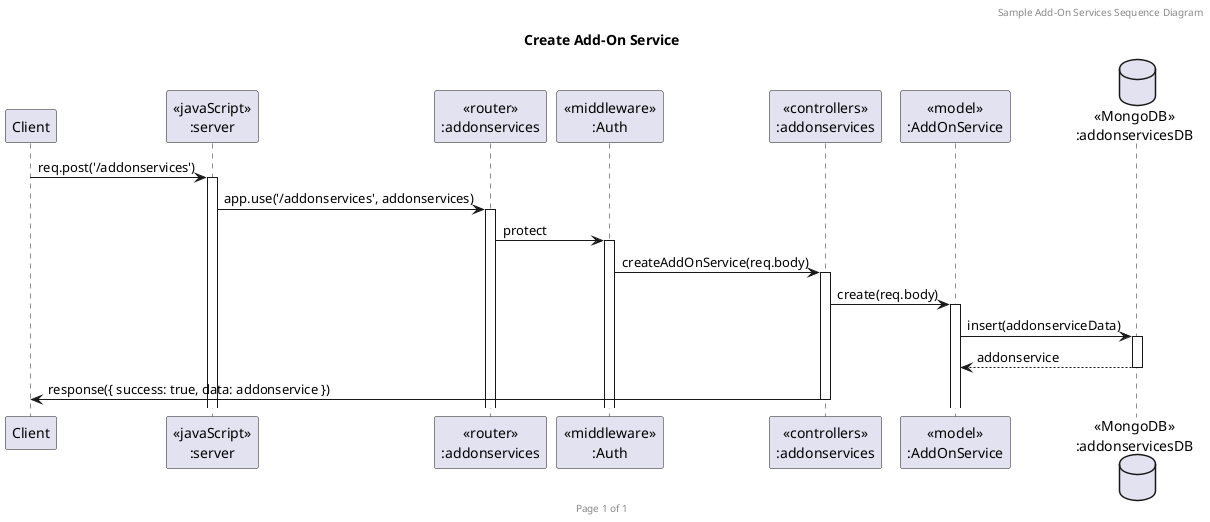 @startuml Create Add-On Service

header Sample Add-On Services Sequence Diagram
footer Page %page% of %lastpage%
title "Create Add-On Service"

participant "Client" as client
participant "<<javaScript>>\n:server" as server
participant "<<router>>\n:addonservices" as routerAddOnServices
participant "<<middleware>>\n:Auth" as AuthMiddleware
participant "<<controllers>>\n:addonservices" as controllersAddOnServices
participant "<<model>>\n:AddOnService" as modelAddOnService
database "<<MongoDB>>\n:addonservicesDB" as AddOnServicesDatabase

client->server ++: req.post('/addonservices')
server->routerAddOnServices ++: app.use('/addonservices', addonservices)
routerAddOnServices -> AuthMiddleware ++: protect
AuthMiddleware -> controllersAddOnServices ++: createAddOnService(req.body)

controllersAddOnServices -> modelAddOnService ++: create(req.body)
modelAddOnService -> AddOnServicesDatabase ++: insert(addonserviceData)
AddOnServicesDatabase --> modelAddOnService --: addonservice
controllersAddOnServices->client --: response({ success: true, data: addonservice })

@enduml
